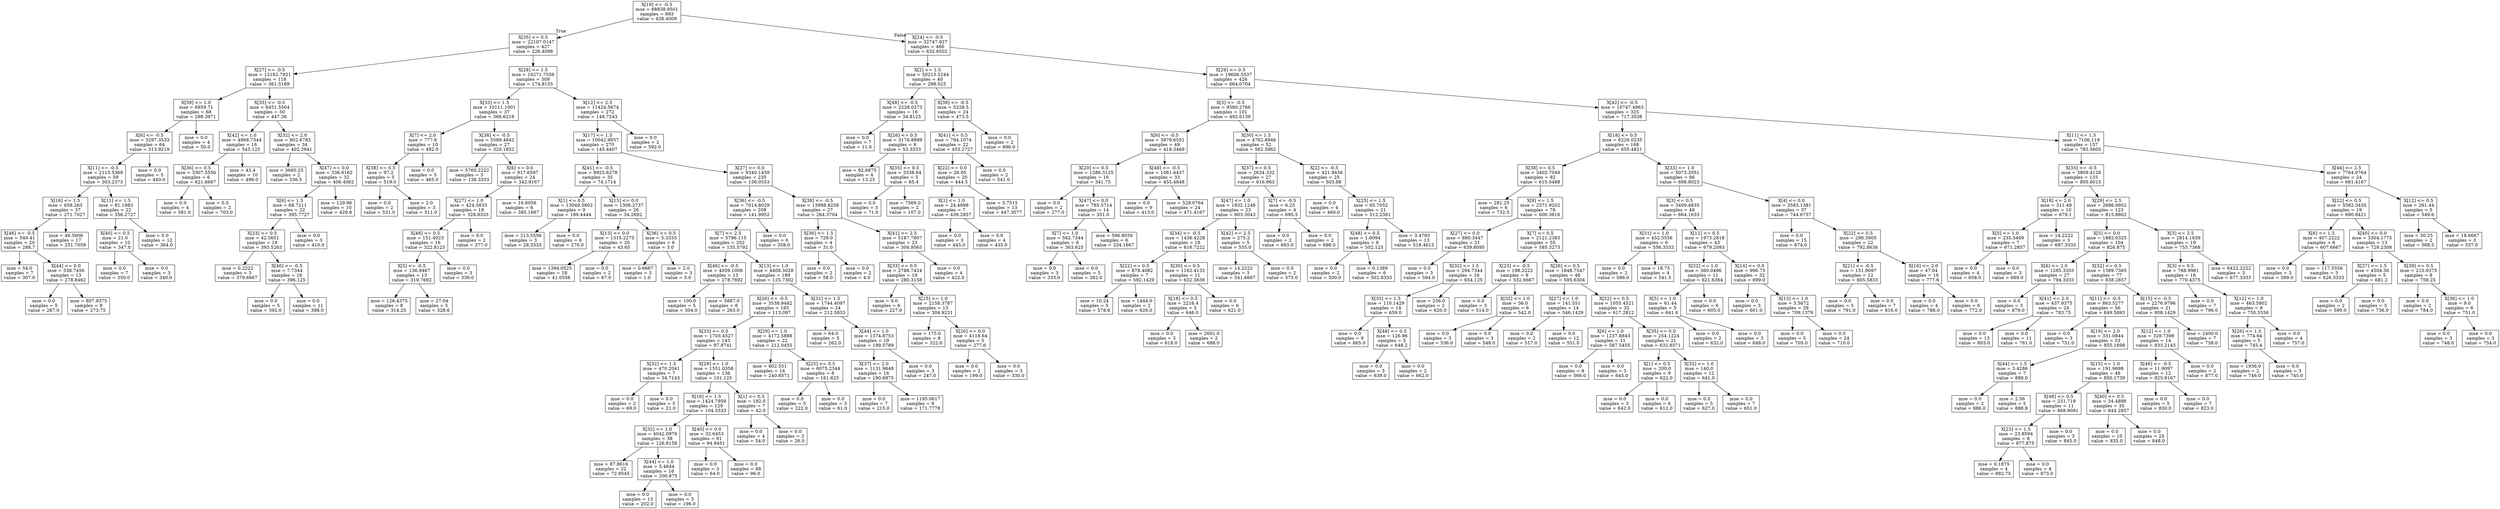 digraph Tree {
node [shape=box] ;
0 [label="X[19] <= -0.5\nmse = 68838.9501\nsamples = 893\nvalue = 438.4009"] ;
1 [label="X[35] <= 0.5\nmse = 22107.0147\nsamples = 427\nvalue = 226.4098"] ;
0 -> 1 [labeldistance=2.5, labelangle=45, headlabel="True"] ;
2 [label="X[27] <= -0.5\nmse = 12162.7921\nsamples = 118\nvalue = 361.5169"] ;
1 -> 2 ;
3 [label="X[39] <= 1.0\nmse = 6959.71\nsamples = 68\nvalue = 298.3971"] ;
2 -> 3 ;
4 [label="X[6] <= -0.5\nmse = 3297.3533\nsamples = 64\nvalue = 313.9219"] ;
3 -> 4 ;
5 [label="X[11] <= -0.5\nmse = 2115.5369\nsamples = 59\nvalue = 303.2373"] ;
4 -> 5 ;
6 [label="X[16] <= 1.5\nmse = 658.263\nsamples = 37\nvalue = 271.7027"] ;
5 -> 6 ;
7 [label="X[46] <= -0.5\nmse = 549.41\nsamples = 20\nvalue = 288.7"] ;
6 -> 7 ;
8 [label="mse = 54.0\nsamples = 7\nvalue = 307.0"] ;
7 -> 8 ;
9 [label="X[44] <= 0.0\nmse = 538.7456\nsamples = 13\nvalue = 278.8462"] ;
7 -> 9 ;
10 [label="mse = 0.0\nsamples = 5\nvalue = 287.0"] ;
9 -> 10 ;
11 [label="mse = 807.9375\nsamples = 8\nvalue = 273.75"] ;
9 -> 11 ;
12 [label="mse = 46.5606\nsamples = 17\nvalue = 251.7059"] ;
6 -> 12 ;
13 [label="X[11] <= 1.5\nmse = 81.1983\nsamples = 22\nvalue = 356.2727"] ;
5 -> 13 ;
14 [label="X[40] <= 0.5\nmse = 21.0\nsamples = 10\nvalue = 347.0"] ;
13 -> 14 ;
15 [label="mse = 0.0\nsamples = 7\nvalue = 350.0"] ;
14 -> 15 ;
16 [label="mse = 0.0\nsamples = 3\nvalue = 340.0"] ;
14 -> 16 ;
17 [label="mse = 0.0\nsamples = 12\nvalue = 364.0"] ;
13 -> 17 ;
18 [label="mse = 0.0\nsamples = 5\nvalue = 440.0"] ;
4 -> 18 ;
19 [label="mse = 0.0\nsamples = 4\nvalue = 50.0"] ;
3 -> 19 ;
20 [label="X[35] <= -0.5\nmse = 6451.5504\nsamples = 50\nvalue = 447.36"] ;
2 -> 20 ;
21 [label="X[42] <= 1.0\nmse = 4968.7344\nsamples = 16\nvalue = 543.125"] ;
20 -> 21 ;
22 [label="X[36] <= 0.5\nmse = 3307.5556\nsamples = 6\nvalue = 621.6667"] ;
21 -> 22 ;
23 [label="mse = 0.0\nsamples = 4\nvalue = 581.0"] ;
22 -> 23 ;
24 [label="mse = 0.0\nsamples = 2\nvalue = 703.0"] ;
22 -> 24 ;
25 [label="mse = 43.4\nsamples = 10\nvalue = 496.0"] ;
21 -> 25 ;
26 [label="X[32] <= 2.0\nmse = 802.6782\nsamples = 34\nvalue = 402.2941"] ;
20 -> 26 ;
27 [label="mse = 3660.25\nsamples = 2\nvalue = 336.5"] ;
26 -> 27 ;
28 [label="X[47] <= 0.0\nmse = 336.6162\nsamples = 32\nvalue = 406.4062"] ;
26 -> 28 ;
29 [label="X[6] <= 1.5\nmse = 68.7211\nsamples = 22\nvalue = 395.7727"] ;
28 -> 29 ;
30 [label="X[23] <= 0.5\nmse = 42.5651\nsamples = 19\nvalue = 393.5263"] ;
29 -> 30 ;
31 [label="mse = 0.2222\nsamples = 3\nvalue = 379.6667"] ;
30 -> 31 ;
32 [label="X[46] <= -0.5\nmse = 7.7344\nsamples = 16\nvalue = 396.125"] ;
30 -> 32 ;
33 [label="mse = 0.0\nsamples = 5\nvalue = 392.0"] ;
32 -> 33 ;
34 [label="mse = 0.0\nsamples = 11\nvalue = 398.0"] ;
32 -> 34 ;
35 [label="mse = 0.0\nsamples = 3\nvalue = 410.0"] ;
29 -> 35 ;
36 [label="mse = 129.96\nsamples = 10\nvalue = 429.8"] ;
28 -> 36 ;
37 [label="X[28] <= 1.5\nmse = 16271.7556\nsamples = 309\nvalue = 174.8155"] ;
1 -> 37 ;
38 [label="X[33] <= 1.5\nmse = 10111.1001\nsamples = 37\nvalue = 366.6216"] ;
37 -> 38 ;
39 [label="X[7] <= 2.0\nmse = 777.6\nsamples = 10\nvalue = 492.0"] ;
38 -> 39 ;
40 [label="X[38] <= 0.5\nmse = 97.2\nsamples = 5\nvalue = 519.0"] ;
39 -> 40 ;
41 [label="mse = 0.0\nsamples = 2\nvalue = 531.0"] ;
40 -> 41 ;
42 [label="mse = 2.0\nsamples = 3\nvalue = 511.0"] ;
40 -> 42 ;
43 [label="mse = 0.0\nsamples = 5\nvalue = 465.0"] ;
39 -> 43 ;
44 [label="X[38] <= -0.5\nmse = 5589.4842\nsamples = 27\nvalue = 320.1852"] ;
38 -> 44 ;
45 [label="mse = 5760.2222\nsamples = 3\nvalue = 138.3333"] ;
44 -> 45 ;
46 [label="X[6] <= 0.0\nmse = 917.6597\nsamples = 24\nvalue = 342.9167"] ;
44 -> 46 ;
47 [label="X[27] <= 1.0\nmse = 424.5833\nsamples = 18\nvalue = 328.8333"] ;
46 -> 47 ;
48 [label="X[48] <= 0.5\nmse = 151.4023\nsamples = 16\nvalue = 322.8125"] ;
47 -> 48 ;
49 [label="X[5] <= -0.5\nmse = 136.9467\nsamples = 13\nvalue = 319.7692"] ;
48 -> 49 ;
50 [label="mse = 126.4375\nsamples = 8\nvalue = 314.25"] ;
49 -> 50 ;
51 [label="mse = 27.04\nsamples = 5\nvalue = 328.6"] ;
49 -> 51 ;
52 [label="mse = 0.0\nsamples = 3\nvalue = 336.0"] ;
48 -> 52 ;
53 [label="mse = 0.0\nsamples = 2\nvalue = 377.0"] ;
47 -> 53 ;
54 [label="mse = 16.8056\nsamples = 6\nvalue = 385.1667"] ;
46 -> 54 ;
55 [label="X[12] <= 2.5\nmse = 11424.5674\nsamples = 272\nvalue = 148.7243"] ;
37 -> 55 ;
56 [label="X[17] <= 1.5\nmse = 10042.9057\nsamples = 270\nvalue = 145.4407"] ;
55 -> 56 ;
57 [label="X[41] <= -0.5\nmse = 8925.6278\nsamples = 35\nvalue = 74.1714"] ;
56 -> 57 ;
58 [label="X[1] <= 0.5\nmse = 13049.5802\nsamples = 9\nvalue = 189.4444"] ;
57 -> 58 ;
59 [label="mse = 213.5556\nsamples = 3\nvalue = 28.3333"] ;
58 -> 59 ;
60 [label="mse = 0.0\nsamples = 6\nvalue = 270.0"] ;
58 -> 60 ;
61 [label="X[15] <= 0.0\nmse = 1306.2737\nsamples = 26\nvalue = 34.2692"] ;
57 -> 61 ;
62 [label="X[13] <= 0.0\nmse = 1315.2275\nsamples = 20\nvalue = 43.65"] ;
61 -> 62 ;
63 [label="mse = 1394.0525\nsamples = 18\nvalue = 41.0556"] ;
62 -> 63 ;
64 [label="mse = 0.0\nsamples = 2\nvalue = 67.0"] ;
62 -> 64 ;
65 [label="X[36] <= 0.5\nmse = 5.3333\nsamples = 6\nvalue = 3.0"] ;
61 -> 65 ;
66 [label="mse = 0.6667\nsamples = 3\nvalue = 1.0"] ;
65 -> 66 ;
67 [label="mse = 2.0\nsamples = 3\nvalue = 5.0"] ;
65 -> 67 ;
68 [label="X[27] <= 0.0\nmse = 9340.1459\nsamples = 235\nvalue = 156.0553"] ;
56 -> 68 ;
69 [label="X[36] <= -0.5\nmse = 7014.8029\nsamples = 208\nvalue = 141.9952"] ;
68 -> 69 ;
70 [label="X[7] <= 2.5\nmse = 5796.115\nsamples = 202\nvalue = 135.5792"] ;
69 -> 70 ;
71 [label="X[46] <= -0.5\nmse = 4059.1006\nsamples = 13\nvalue = 278.7692"] ;
70 -> 71 ;
72 [label="mse = 100.0\nsamples = 5\nvalue = 304.0"] ;
71 -> 72 ;
73 [label="mse = 5887.0\nsamples = 8\nvalue = 263.0"] ;
71 -> 73 ;
74 [label="X[13] <= 1.0\nmse = 4408.3028\nsamples = 189\nvalue = 125.7302"] ;
70 -> 74 ;
75 [label="X[26] <= -0.5\nmse = 3538.9482\nsamples = 165\nvalue = 113.097"] ;
74 -> 75 ;
76 [label="X[33] <= 0.5\nmse = 1703.4527\nsamples = 143\nvalue = 97.8741"] ;
75 -> 76 ;
77 [label="X[32] <= 1.5\nmse = 470.2041\nsamples = 7\nvalue = 34.7143"] ;
76 -> 77 ;
78 [label="mse = 0.0\nsamples = 2\nvalue = 69.0"] ;
77 -> 78 ;
79 [label="mse = 0.0\nsamples = 5\nvalue = 21.0"] ;
77 -> 79 ;
80 [label="X[29] <= 1.0\nmse = 1551.0358\nsamples = 136\nvalue = 101.125"] ;
76 -> 80 ;
81 [label="X[16] <= 1.5\nmse = 1424.7959\nsamples = 129\nvalue = 104.3333"] ;
80 -> 81 ;
82 [label="X[32] <= 1.0\nmse = 4042.0976\nsamples = 38\nvalue = 126.8158"] ;
81 -> 82 ;
83 [label="mse = 87.8616\nsamples = 22\nvalue = 72.9545"] ;
82 -> 83 ;
84 [label="X[44] <= 1.0\nmse = 5.4844\nsamples = 16\nvalue = 200.875"] ;
82 -> 84 ;
85 [label="mse = 0.0\nsamples = 13\nvalue = 202.0"] ;
84 -> 85 ;
86 [label="mse = 0.0\nsamples = 3\nvalue = 196.0"] ;
84 -> 86 ;
87 [label="X[40] <= 0.0\nmse = 32.6453\nsamples = 91\nvalue = 94.9451"] ;
81 -> 87 ;
88 [label="mse = 0.0\nsamples = 3\nvalue = 64.0"] ;
87 -> 88 ;
89 [label="mse = 0.0\nsamples = 88\nvalue = 96.0"] ;
87 -> 89 ;
90 [label="X[1] <= 0.5\nmse = 192.0\nsamples = 7\nvalue = 42.0"] ;
80 -> 90 ;
91 [label="mse = 0.0\nsamples = 4\nvalue = 54.0"] ;
90 -> 91 ;
92 [label="mse = 0.0\nsamples = 3\nvalue = 26.0"] ;
90 -> 92 ;
93 [label="X[29] <= 1.0\nmse = 4172.5888\nsamples = 22\nvalue = 212.0455"] ;
75 -> 93 ;
94 [label="mse = 802.551\nsamples = 14\nvalue = 240.8571"] ;
93 -> 94 ;
95 [label="X[25] <= 0.5\nmse = 6075.2344\nsamples = 8\nvalue = 161.625"] ;
93 -> 95 ;
96 [label="mse = 0.0\nsamples = 5\nvalue = 222.0"] ;
95 -> 96 ;
97 [label="mse = 0.0\nsamples = 3\nvalue = 61.0"] ;
95 -> 97 ;
98 [label="X[32] <= 1.5\nmse = 1744.4097\nsamples = 24\nvalue = 212.5833"] ;
74 -> 98 ;
99 [label="mse = 64.0\nsamples = 5\nvalue = 262.0"] ;
98 -> 99 ;
100 [label="X[44] <= 1.0\nmse = 1374.8753\nsamples = 19\nvalue = 199.5789"] ;
98 -> 100 ;
101 [label="X[37] <= 2.0\nmse = 1131.9648\nsamples = 16\nvalue = 190.6875"] ;
100 -> 101 ;
102 [label="mse = 0.0\nsamples = 7\nvalue = 215.0"] ;
101 -> 102 ;
103 [label="mse = 1195.0617\nsamples = 9\nvalue = 171.7778"] ;
101 -> 103 ;
104 [label="mse = 0.0\nsamples = 3\nvalue = 247.0"] ;
100 -> 104 ;
105 [label="mse = 0.0\nsamples = 6\nvalue = 358.0"] ;
69 -> 105 ;
106 [label="X[38] <= -0.5\nmse = 13998.8258\nsamples = 27\nvalue = 264.3704"] ;
68 -> 106 ;
107 [label="X[36] <= 1.5\nmse = 729.0\nsamples = 4\nvalue = 31.0"] ;
106 -> 107 ;
108 [label="mse = 0.0\nsamples = 2\nvalue = 58.0"] ;
107 -> 108 ;
109 [label="mse = 0.0\nsamples = 2\nvalue = 4.0"] ;
107 -> 109 ;
110 [label="X[41] <= 2.5\nmse = 5187.7807\nsamples = 23\nvalue = 304.9565"] ;
106 -> 110 ;
111 [label="X[33] <= 0.5\nmse = 2788.7424\nsamples = 19\nvalue = 280.3158"] ;
110 -> 111 ;
112 [label="mse = 0.0\nsamples = 6\nvalue = 227.0"] ;
111 -> 112 ;
113 [label="X[15] <= 1.0\nmse = 2158.3787\nsamples = 13\nvalue = 304.9231"] ;
111 -> 113 ;
114 [label="mse = 175.0\nsamples = 8\nvalue = 322.0"] ;
113 -> 114 ;
115 [label="X[26] <= 0.0\nmse = 4118.64\nsamples = 5\nvalue = 277.6"] ;
113 -> 115 ;
116 [label="mse = 0.0\nsamples = 2\nvalue = 199.0"] ;
115 -> 116 ;
117 [label="mse = 0.0\nsamples = 3\nvalue = 330.0"] ;
115 -> 117 ;
118 [label="mse = 0.0\nsamples = 4\nvalue = 422.0"] ;
110 -> 118 ;
119 [label="mse = 0.0\nsamples = 2\nvalue = 592.0"] ;
55 -> 119 ;
120 [label="X[24] <= -0.5\nmse = 32747.927\nsamples = 466\nvalue = 632.6502"] ;
0 -> 120 [labeldistance=2.5, labelangle=-45, headlabel="False"] ;
121 [label="X[2] <= 1.5\nmse = 50215.5244\nsamples = 40\nvalue = 298.025"] ;
120 -> 121 ;
122 [label="X[48] <= -0.5\nmse = 2228.0273\nsamples = 16\nvalue = 34.8125"] ;
121 -> 122 ;
123 [label="mse = 0.0\nsamples = 7\nvalue = 11.0"] ;
122 -> 123 ;
124 [label="X[26] <= 0.5\nmse = 3176.8889\nsamples = 9\nvalue = 53.3333"] ;
122 -> 124 ;
125 [label="mse = 82.6875\nsamples = 4\nvalue = 13.25"] ;
124 -> 125 ;
126 [label="X[35] <= 0.5\nmse = 3338.64\nsamples = 5\nvalue = 85.4"] ;
124 -> 126 ;
127 [label="mse = 0.0\nsamples = 3\nvalue = 71.0"] ;
126 -> 127 ;
128 [label="mse = 7569.0\nsamples = 2\nvalue = 107.0"] ;
126 -> 128 ;
129 [label="X[39] <= -0.5\nmse = 5228.5\nsamples = 24\nvalue = 473.5"] ;
121 -> 129 ;
130 [label="X[41] <= 0.5\nmse = 794.1074\nsamples = 22\nvalue = 453.2727"] ;
129 -> 130 ;
131 [label="X[22] <= 0.0\nmse = 26.95\nsamples = 20\nvalue = 444.5"] ;
130 -> 131 ;
132 [label="X[1] <= 1.0\nmse = 24.4898\nsamples = 7\nvalue = 439.2857"] ;
131 -> 132 ;
133 [label="mse = 0.0\nsamples = 3\nvalue = 445.0"] ;
132 -> 133 ;
134 [label="mse = 0.0\nsamples = 4\nvalue = 435.0"] ;
132 -> 134 ;
135 [label="mse = 5.7515\nsamples = 13\nvalue = 447.3077"] ;
131 -> 135 ;
136 [label="mse = 0.0\nsamples = 2\nvalue = 541.0"] ;
130 -> 136 ;
137 [label="mse = 0.0\nsamples = 2\nvalue = 696.0"] ;
129 -> 137 ;
138 [label="X[29] <= 0.5\nmse = 19606.5537\nsamples = 426\nvalue = 664.0704"] ;
120 -> 138 ;
139 [label="X[3] <= -0.5\nmse = 9580.2766\nsamples = 101\nvalue = 492.6139"] ;
138 -> 139 ;
140 [label="X[6] <= -0.5\nmse = 3979.6551\nsamples = 49\nvalue = 418.3469"] ;
139 -> 140 ;
141 [label="X[20] <= 0.5\nmse = 1286.3125\nsamples = 16\nvalue = 341.75"] ;
140 -> 141 ;
142 [label="mse = 0.0\nsamples = 2\nvalue = 277.0"] ;
141 -> 142 ;
143 [label="X[47] <= 0.0\nmse = 785.5714\nsamples = 14\nvalue = 351.0"] ;
141 -> 143 ;
144 [label="X[7] <= 1.0\nmse = 562.7344\nsamples = 8\nvalue = 363.625"] ;
143 -> 144 ;
145 [label="mse = 0.0\nsamples = 3\nvalue = 333.0"] ;
144 -> 145 ;
146 [label="mse = 0.0\nsamples = 5\nvalue = 382.0"] ;
144 -> 146 ;
147 [label="mse = 586.8056\nsamples = 6\nvalue = 334.1667"] ;
143 -> 147 ;
148 [label="X[48] <= -0.5\nmse = 1061.6437\nsamples = 33\nvalue = 455.4848"] ;
140 -> 148 ;
149 [label="mse = 0.0\nsamples = 9\nvalue = 413.0"] ;
148 -> 149 ;
150 [label="mse = 529.0764\nsamples = 24\nvalue = 471.4167"] ;
148 -> 150 ;
151 [label="X[30] <= 1.5\nmse = 4762.8946\nsamples = 52\nvalue = 562.5962"] ;
139 -> 151 ;
152 [label="X[37] <= 0.5\nmse = 2634.332\nsamples = 27\nvalue = 616.963"] ;
151 -> 152 ;
153 [label="X[47] <= 1.0\nmse = 1832.1248\nsamples = 23\nvalue = 603.3043"] ;
152 -> 153 ;
154 [label="X[34] <= -0.5\nmse = 1436.4228\nsamples = 18\nvalue = 616.7222"] ;
153 -> 154 ;
155 [label="X[22] <= 0.5\nmse = 878.4082\nsamples = 7\nvalue = 592.1429"] ;
154 -> 155 ;
156 [label="mse = 10.24\nsamples = 5\nvalue = 578.6"] ;
155 -> 156 ;
157 [label="mse = 1444.0\nsamples = 2\nvalue = 626.0"] ;
155 -> 157 ;
158 [label="X[30] <= 0.5\nmse = 1162.4132\nsamples = 11\nvalue = 632.3636"] ;
154 -> 158 ;
159 [label="X[16] <= 0.5\nmse = 2216.4\nsamples = 5\nvalue = 646.0"] ;
158 -> 159 ;
160 [label="mse = 0.0\nsamples = 3\nvalue = 618.0"] ;
159 -> 160 ;
161 [label="mse = 2601.0\nsamples = 2\nvalue = 688.0"] ;
159 -> 161 ;
162 [label="mse = 0.0\nsamples = 6\nvalue = 621.0"] ;
158 -> 162 ;
163 [label="X[42] <= 2.5\nmse = 275.2\nsamples = 5\nvalue = 555.0"] ;
153 -> 163 ;
164 [label="mse = 14.2222\nsamples = 3\nvalue = 541.6667"] ;
163 -> 164 ;
165 [label="mse = 0.0\nsamples = 2\nvalue = 575.0"] ;
163 -> 165 ;
166 [label="X[7] <= -0.5\nmse = 6.25\nsamples = 4\nvalue = 695.5"] ;
152 -> 166 ;
167 [label="mse = 0.0\nsamples = 2\nvalue = 693.0"] ;
166 -> 167 ;
168 [label="mse = 0.0\nsamples = 2\nvalue = 698.0"] ;
166 -> 168 ;
169 [label="X[2] <= -0.5\nmse = 421.9456\nsamples = 25\nvalue = 503.88"] ;
151 -> 169 ;
170 [label="mse = 0.0\nsamples = 4\nvalue = 460.0"] ;
169 -> 170 ;
171 [label="X[25] <= 1.5\nmse = 65.7052\nsamples = 21\nvalue = 512.2381"] ;
169 -> 171 ;
172 [label="X[48] <= 0.5\nmse = 1.6094\nsamples = 8\nvalue = 502.125"] ;
171 -> 172 ;
173 [label="mse = 0.0\nsamples = 2\nvalue = 500.0"] ;
172 -> 173 ;
174 [label="mse = 0.1389\nsamples = 6\nvalue = 502.8333"] ;
172 -> 174 ;
175 [label="mse = 3.4793\nsamples = 13\nvalue = 518.4615"] ;
171 -> 175 ;
176 [label="X[42] <= -0.5\nmse = 10747.4963\nsamples = 325\nvalue = 717.3538"] ;
138 -> 176 ;
177 [label="X[18] <= 0.5\nmse = 6226.0235\nsamples = 168\nvalue = 655.4821"] ;
176 -> 177 ;
178 [label="X[38] <= 0.5\nmse = 3402.7049\nsamples = 82\nvalue = 610.0488"] ;
177 -> 178 ;
179 [label="mse = 281.25\nsamples = 6\nvalue = 732.5"] ;
178 -> 179 ;
180 [label="X[9] <= 1.5\nmse = 2371.9202\nsamples = 76\nvalue = 600.3816"] ;
178 -> 180 ;
181 [label="X[27] <= 0.0\nmse = 880.3447\nsamples = 21\nvalue = 639.8095"] ;
180 -> 181 ;
182 [label="mse = 0.0\nsamples = 5\nvalue = 594.0"] ;
181 -> 182 ;
183 [label="X[32] <= 1.5\nmse = 294.7344\nsamples = 16\nvalue = 654.125"] ;
181 -> 183 ;
184 [label="X[33] <= 1.5\nmse = 110.1429\nsamples = 14\nvalue = 659.0"] ;
183 -> 184 ;
185 [label="mse = 0.0\nsamples = 9\nvalue = 665.0"] ;
184 -> 185 ;
186 [label="X[48] <= 0.5\nmse = 126.96\nsamples = 5\nvalue = 648.2"] ;
184 -> 186 ;
187 [label="mse = 0.0\nsamples = 3\nvalue = 639.0"] ;
186 -> 187 ;
188 [label="mse = 0.0\nsamples = 2\nvalue = 662.0"] ;
186 -> 188 ;
189 [label="mse = 256.0\nsamples = 2\nvalue = 620.0"] ;
183 -> 189 ;
190 [label="X[7] <= 0.5\nmse = 2121.2383\nsamples = 55\nvalue = 585.3273"] ;
180 -> 190 ;
191 [label="X[23] <= -0.5\nmse = 198.2222\nsamples = 9\nvalue = 532.6667"] ;
190 -> 191 ;
192 [label="mse = 0.0\nsamples = 3\nvalue = 514.0"] ;
191 -> 192 ;
193 [label="X[32] <= 1.0\nmse = 36.0\nsamples = 6\nvalue = 542.0"] ;
191 -> 193 ;
194 [label="mse = 0.0\nsamples = 3\nvalue = 536.0"] ;
193 -> 194 ;
195 [label="mse = 0.0\nsamples = 3\nvalue = 548.0"] ;
193 -> 195 ;
196 [label="X[26] <= 0.5\nmse = 1848.7547\nsamples = 46\nvalue = 595.6304"] ;
190 -> 196 ;
197 [label="X[27] <= 1.0\nmse = 141.551\nsamples = 14\nvalue = 546.1429"] ;
196 -> 197 ;
198 [label="mse = 0.0\nsamples = 2\nvalue = 517.0"] ;
197 -> 198 ;
199 [label="mse = 0.0\nsamples = 12\nvalue = 551.0"] ;
197 -> 199 ;
200 [label="X[22] <= 0.5\nmse = 1055.4521\nsamples = 32\nvalue = 617.2812"] ;
196 -> 200 ;
201 [label="X[6] <= 1.0\nmse = 1237.8843\nsamples = 11\nvalue = 587.5455"] ;
200 -> 201 ;
202 [label="mse = 0.0\nsamples = 8\nvalue = 566.0"] ;
201 -> 202 ;
203 [label="mse = 0.0\nsamples = 3\nvalue = 645.0"] ;
201 -> 203 ;
204 [label="X[35] <= 0.0\nmse = 254.1224\nsamples = 21\nvalue = 632.8571"] ;
200 -> 204 ;
205 [label="X[1] <= 0.5\nmse = 200.0\nsamples = 9\nvalue = 622.0"] ;
204 -> 205 ;
206 [label="mse = 0.0\nsamples = 3\nvalue = 642.0"] ;
205 -> 206 ;
207 [label="mse = 0.0\nsamples = 6\nvalue = 612.0"] ;
205 -> 207 ;
208 [label="X[32] <= 1.0\nmse = 140.0\nsamples = 12\nvalue = 641.0"] ;
204 -> 208 ;
209 [label="mse = 0.0\nsamples = 5\nvalue = 627.0"] ;
208 -> 209 ;
210 [label="mse = 0.0\nsamples = 7\nvalue = 651.0"] ;
208 -> 210 ;
211 [label="X[33] <= 1.0\nmse = 5073.2051\nsamples = 86\nvalue = 698.8023"] ;
177 -> 211 ;
212 [label="X[3] <= 0.5\nmse = 3409.4835\nsamples = 49\nvalue = 664.1633"] ;
211 -> 212 ;
213 [label="X[31] <= 1.0\nmse = 452.5556\nsamples = 6\nvalue = 556.3333"] ;
212 -> 213 ;
214 [label="mse = 0.0\nsamples = 2\nvalue = 586.0"] ;
213 -> 214 ;
215 [label="mse = 18.75\nsamples = 4\nvalue = 541.5"] ;
213 -> 215 ;
216 [label="X[12] <= 0.5\nmse = 1973.2818\nsamples = 43\nvalue = 679.2093"] ;
212 -> 216 ;
217 [label="X[22] <= 1.0\nmse = 360.0496\nsamples = 11\nvalue = 621.6364"] ;
216 -> 217 ;
218 [label="X[5] <= 1.0\nmse = 61.44\nsamples = 5\nvalue = 641.6"] ;
217 -> 218 ;
219 [label="mse = 0.0\nsamples = 2\nvalue = 632.0"] ;
218 -> 219 ;
220 [label="mse = 0.0\nsamples = 3\nvalue = 648.0"] ;
218 -> 220 ;
221 [label="mse = 0.0\nsamples = 6\nvalue = 605.0"] ;
217 -> 221 ;
222 [label="X[14] <= 0.0\nmse = 996.75\nsamples = 32\nvalue = 699.0"] ;
216 -> 222 ;
223 [label="mse = 0.0\nsamples = 3\nvalue = 601.0"] ;
222 -> 223 ;
224 [label="X[13] <= 1.0\nmse = 3.5672\nsamples = 29\nvalue = 709.1379"] ;
222 -> 224 ;
225 [label="mse = 0.0\nsamples = 5\nvalue = 705.0"] ;
224 -> 225 ;
226 [label="mse = 0.0\nsamples = 24\nvalue = 710.0"] ;
224 -> 226 ;
227 [label="X[4] <= 0.0\nmse = 3583.1381\nsamples = 37\nvalue = 744.6757"] ;
211 -> 227 ;
228 [label="mse = 0.0\nsamples = 15\nvalue = 674.0"] ;
227 -> 228 ;
229 [label="X[22] <= 0.5\nmse = 298.3905\nsamples = 22\nvalue = 792.8636"] ;
227 -> 229 ;
230 [label="X[21] <= -0.5\nmse = 151.9097\nsamples = 12\nvalue = 805.5833"] ;
229 -> 230 ;
231 [label="mse = 0.0\nsamples = 5\nvalue = 791.0"] ;
230 -> 231 ;
232 [label="mse = 0.0\nsamples = 7\nvalue = 816.0"] ;
230 -> 232 ;
233 [label="X[16] <= 2.0\nmse = 47.04\nsamples = 10\nvalue = 777.6"] ;
229 -> 233 ;
234 [label="mse = 0.0\nsamples = 4\nvalue = 786.0"] ;
233 -> 234 ;
235 [label="mse = 0.0\nsamples = 6\nvalue = 772.0"] ;
233 -> 235 ;
236 [label="X[11] <= 1.5\nmse = 7106.119\nsamples = 157\nvalue = 783.5605"] ;
176 -> 236 ;
237 [label="X[33] <= -0.5\nmse = 3809.4126\nsamples = 133\nvalue = 805.6015"] ;
236 -> 237 ;
238 [label="X[18] <= 2.0\nmse = 311.49\nsamples = 10\nvalue = 679.1"] ;
237 -> 238 ;
239 [label="X[5] <= 1.0\nmse = 235.3469\nsamples = 7\nvalue = 671.2857"] ;
238 -> 239 ;
240 [label="mse = 0.0\nsamples = 4\nvalue = 658.0"] ;
239 -> 240 ;
241 [label="mse = 0.0\nsamples = 3\nvalue = 689.0"] ;
239 -> 241 ;
242 [label="mse = 14.2222\nsamples = 3\nvalue = 697.3333"] ;
238 -> 242 ;
243 [label="X[29] <= 2.5\nmse = 2686.9952\nsamples = 123\nvalue = 815.8862"] ;
237 -> 243 ;
244 [label="X[5] <= 0.0\nmse = 1882.0325\nsamples = 104\nvalue = 826.875"] ;
243 -> 244 ;
245 [label="X[6] <= 2.0\nmse = 1285.3333\nsamples = 27\nvalue = 794.3333"] ;
244 -> 245 ;
246 [label="mse = 0.0\nsamples = 3\nvalue = 879.0"] ;
245 -> 246 ;
247 [label="X[41] <= 2.0\nmse = 437.9375\nsamples = 24\nvalue = 783.75"] ;
245 -> 247 ;
248 [label="mse = 0.0\nsamples = 13\nvalue = 803.0"] ;
247 -> 248 ;
249 [label="mse = 0.0\nsamples = 11\nvalue = 761.0"] ;
247 -> 249 ;
250 [label="X[32] <= 0.5\nmse = 1589.7365\nsamples = 77\nvalue = 838.2857"] ;
244 -> 250 ;
251 [label="X[11] <= -0.5\nmse = 863.5277\nsamples = 56\nvalue = 849.5893"] ;
250 -> 251 ;
252 [label="mse = 0.0\nsamples = 3\nvalue = 751.0"] ;
251 -> 252 ;
253 [label="X[19] <= 2.0\nmse = 331.0844\nsamples = 53\nvalue = 855.1698"] ;
251 -> 253 ;
254 [label="X[44] <= 1.5\nmse = 3.4286\nsamples = 7\nvalue = 888.0"] ;
253 -> 254 ;
255 [label="mse = 0.0\nsamples = 2\nvalue = 886.0"] ;
254 -> 255 ;
256 [label="mse = 2.56\nsamples = 5\nvalue = 888.8"] ;
254 -> 256 ;
257 [label="X[15] <= 1.0\nmse = 191.9698\nsamples = 46\nvalue = 850.1739"] ;
253 -> 257 ;
258 [label="X[48] <= 0.5\nmse = 231.719\nsamples = 11\nvalue = 868.9091"] ;
257 -> 258 ;
259 [label="X[23] <= 1.5\nmse = 23.8594\nsamples = 8\nvalue = 877.875"] ;
258 -> 259 ;
260 [label="mse = 0.1875\nsamples = 4\nvalue = 882.75"] ;
259 -> 260 ;
261 [label="mse = 0.0\nsamples = 4\nvalue = 873.0"] ;
259 -> 261 ;
262 [label="mse = 0.0\nsamples = 3\nvalue = 845.0"] ;
258 -> 262 ;
263 [label="X[40] <= 0.5\nmse = 34.4898\nsamples = 35\nvalue = 844.2857"] ;
257 -> 263 ;
264 [label="mse = 0.0\nsamples = 10\nvalue = 835.0"] ;
263 -> 264 ;
265 [label="mse = 0.0\nsamples = 25\nvalue = 848.0"] ;
263 -> 265 ;
266 [label="X[15] <= -0.5\nmse = 2276.9796\nsamples = 21\nvalue = 808.1429"] ;
250 -> 266 ;
267 [label="X[12] <= 1.0\nmse = 329.7398\nsamples = 14\nvalue = 833.2143"] ;
266 -> 267 ;
268 [label="X[46] <= -0.5\nmse = 11.9097\nsamples = 12\nvalue = 825.9167"] ;
267 -> 268 ;
269 [label="mse = 0.0\nsamples = 5\nvalue = 830.0"] ;
268 -> 269 ;
270 [label="mse = 0.0\nsamples = 7\nvalue = 823.0"] ;
268 -> 270 ;
271 [label="mse = 0.0\nsamples = 2\nvalue = 877.0"] ;
267 -> 271 ;
272 [label="mse = 2400.0\nsamples = 7\nvalue = 758.0"] ;
266 -> 272 ;
273 [label="X[3] <= 2.5\nmse = 2814.1939\nsamples = 19\nvalue = 755.7368"] ;
243 -> 273 ;
274 [label="X[3] <= 0.5\nmse = 768.9961\nsamples = 16\nvalue = 770.4375"] ;
273 -> 274 ;
275 [label="mse = 0.0\nsamples = 7\nvalue = 796.0"] ;
274 -> 275 ;
276 [label="X[12] <= 1.0\nmse = 463.5802\nsamples = 9\nvalue = 750.5556"] ;
274 -> 276 ;
277 [label="X[26] <= 1.5\nmse = 774.64\nsamples = 5\nvalue = 745.4"] ;
276 -> 277 ;
278 [label="mse = 1936.0\nsamples = 2\nvalue = 746.0"] ;
277 -> 278 ;
279 [label="mse = 0.0\nsamples = 3\nvalue = 745.0"] ;
277 -> 279 ;
280 [label="mse = 0.0\nsamples = 4\nvalue = 757.0"] ;
276 -> 280 ;
281 [label="mse = 6422.2222\nsamples = 3\nvalue = 677.3333"] ;
273 -> 281 ;
282 [label="X[44] <= 2.5\nmse = 7764.0764\nsamples = 24\nvalue = 661.4167"] ;
236 -> 282 ;
283 [label="X[22] <= 0.5\nmse = 5582.3435\nsamples = 19\nvalue = 690.8421"] ;
282 -> 283 ;
284 [label="X[6] <= 1.5\nmse = 407.2222\nsamples = 6\nvalue = 607.6667"] ;
283 -> 284 ;
285 [label="mse = 0.0\nsamples = 3\nvalue = 589.0"] ;
284 -> 285 ;
286 [label="mse = 117.5556\nsamples = 3\nvalue = 626.3333"] ;
284 -> 286 ;
287 [label="X[40] <= 0.0\nmse = 3304.1775\nsamples = 13\nvalue = 729.2308"] ;
283 -> 287 ;
288 [label="X[27] <= 1.5\nmse = 4504.56\nsamples = 5\nvalue = 681.2"] ;
287 -> 288 ;
289 [label="mse = 0.0\nsamples = 2\nvalue = 599.0"] ;
288 -> 289 ;
290 [label="mse = 0.0\nsamples = 3\nvalue = 736.0"] ;
288 -> 290 ;
291 [label="X[39] <= 0.5\nmse = 210.9375\nsamples = 8\nvalue = 759.25"] ;
287 -> 291 ;
292 [label="mse = 0.0\nsamples = 2\nvalue = 784.0"] ;
291 -> 292 ;
293 [label="X[36] <= 1.0\nmse = 9.0\nsamples = 6\nvalue = 751.0"] ;
291 -> 293 ;
294 [label="mse = 0.0\nsamples = 3\nvalue = 748.0"] ;
293 -> 294 ;
295 [label="mse = 0.0\nsamples = 3\nvalue = 754.0"] ;
293 -> 295 ;
296 [label="X[12] <= 0.5\nmse = 261.44\nsamples = 5\nvalue = 549.6"] ;
282 -> 296 ;
297 [label="mse = 30.25\nsamples = 2\nvalue = 568.5"] ;
296 -> 297 ;
298 [label="mse = 18.6667\nsamples = 3\nvalue = 537.0"] ;
296 -> 298 ;
}